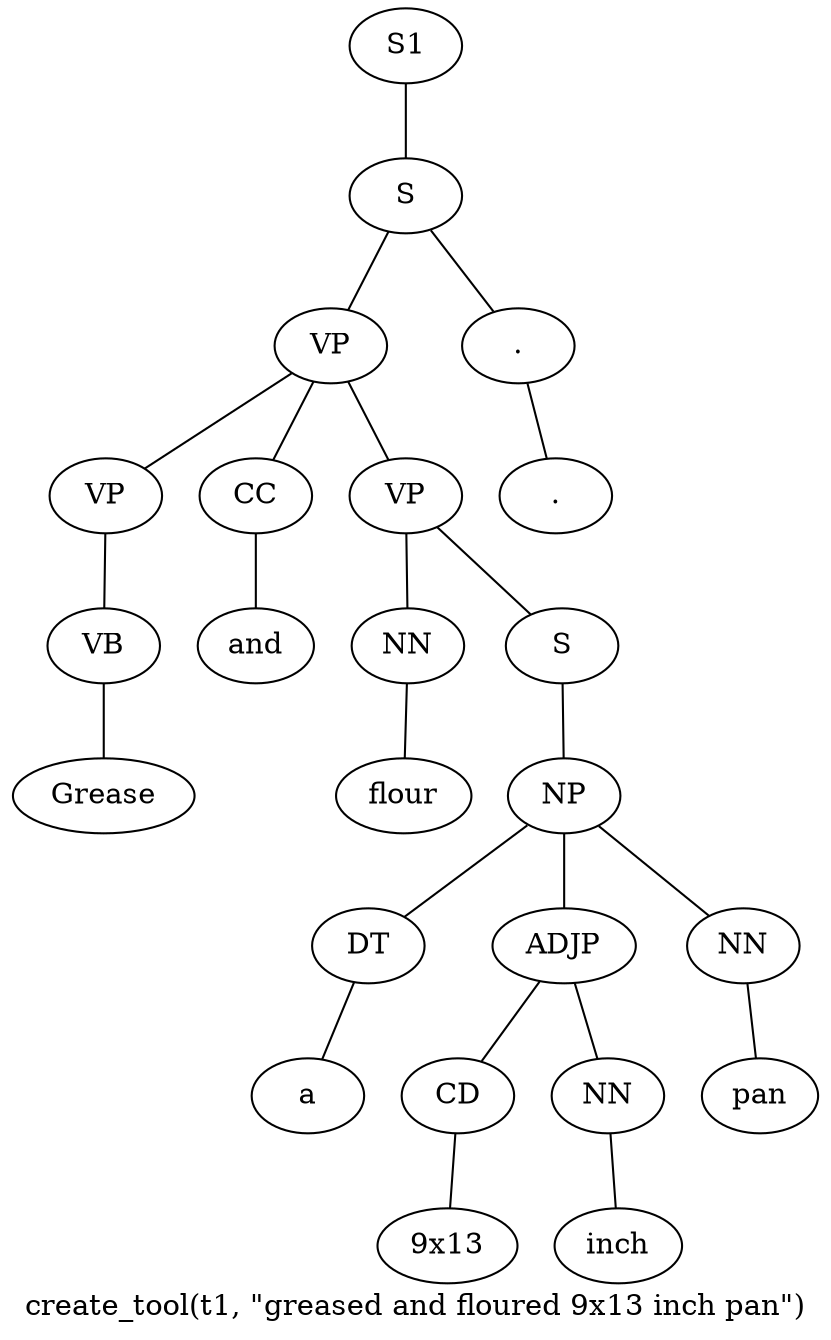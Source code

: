 graph SyntaxGraph {
	label = "create_tool(t1, \"greased and floured 9x13 inch pan\")";
	Node0 [label="S1"];
	Node1 [label="S"];
	Node2 [label="VP"];
	Node3 [label="VP"];
	Node4 [label="VB"];
	Node5 [label="Grease"];
	Node6 [label="CC"];
	Node7 [label="and"];
	Node8 [label="VP"];
	Node9 [label="NN"];
	Node10 [label="flour"];
	Node11 [label="S"];
	Node12 [label="NP"];
	Node13 [label="DT"];
	Node14 [label="a"];
	Node15 [label="ADJP"];
	Node16 [label="CD"];
	Node17 [label="9x13"];
	Node18 [label="NN"];
	Node19 [label="inch"];
	Node20 [label="NN"];
	Node21 [label="pan"];
	Node22 [label="."];
	Node23 [label="."];

	Node0 -- Node1;
	Node1 -- Node2;
	Node1 -- Node22;
	Node2 -- Node3;
	Node2 -- Node6;
	Node2 -- Node8;
	Node3 -- Node4;
	Node4 -- Node5;
	Node6 -- Node7;
	Node8 -- Node9;
	Node8 -- Node11;
	Node9 -- Node10;
	Node11 -- Node12;
	Node12 -- Node13;
	Node12 -- Node15;
	Node12 -- Node20;
	Node13 -- Node14;
	Node15 -- Node16;
	Node15 -- Node18;
	Node16 -- Node17;
	Node18 -- Node19;
	Node20 -- Node21;
	Node22 -- Node23;
}